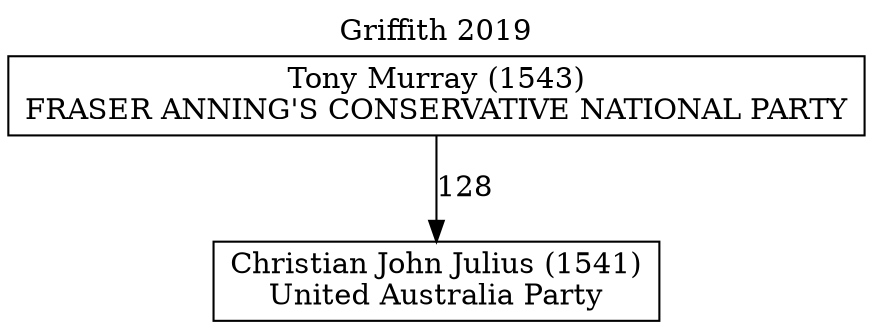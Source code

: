 // House preference flow
digraph "Christian John Julius (1541)_Griffith_2019" {
	graph [label="Griffith 2019" labelloc=t mclimit=10]
	node [shape=box]
	"Christian John Julius (1541)" [label="Christian John Julius (1541)
United Australia Party"]
	"Tony Murray (1543)" [label="Tony Murray (1543)
FRASER ANNING'S CONSERVATIVE NATIONAL PARTY"]
	"Tony Murray (1543)" -> "Christian John Julius (1541)" [label=128]
}
